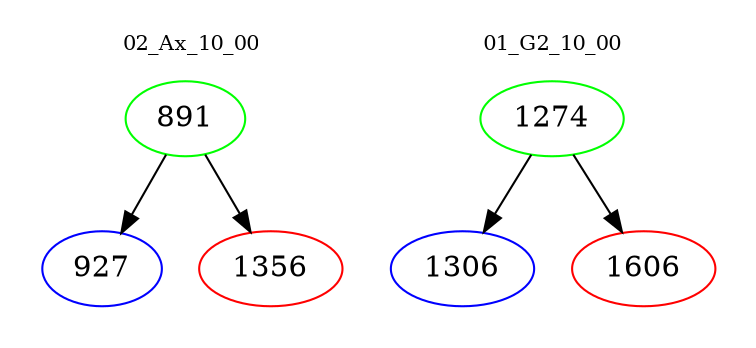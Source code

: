digraph{
subgraph cluster_0 {
color = white
label = "02_Ax_10_00";
fontsize=10;
T0_891 [label="891", color="green"]
T0_891 -> T0_927 [color="black"]
T0_927 [label="927", color="blue"]
T0_891 -> T0_1356 [color="black"]
T0_1356 [label="1356", color="red"]
}
subgraph cluster_1 {
color = white
label = "01_G2_10_00";
fontsize=10;
T1_1274 [label="1274", color="green"]
T1_1274 -> T1_1306 [color="black"]
T1_1306 [label="1306", color="blue"]
T1_1274 -> T1_1606 [color="black"]
T1_1606 [label="1606", color="red"]
}
}
